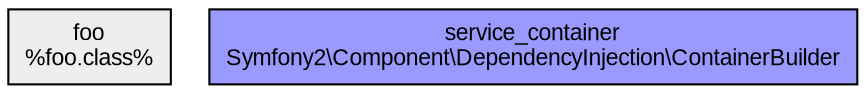 digraph sc {
  ratio="compress"
  node [fontsize="11" fontname="Arial" shape="record"];
  edge [fontsize="9" fontname="Arial" color="grey" arrowhead="open" arrowsize="0.5"];

  node_foo [label="foo\n%foo.class%\n", shape=record, fillcolor="#eeeeee", style="filled"];
  node_service_container [label="service_container\nSymfony2\\Component\\DependencyInjection\\ContainerBuilder\n", shape=record, fillcolor="#9999ff", style="filled"];
}
